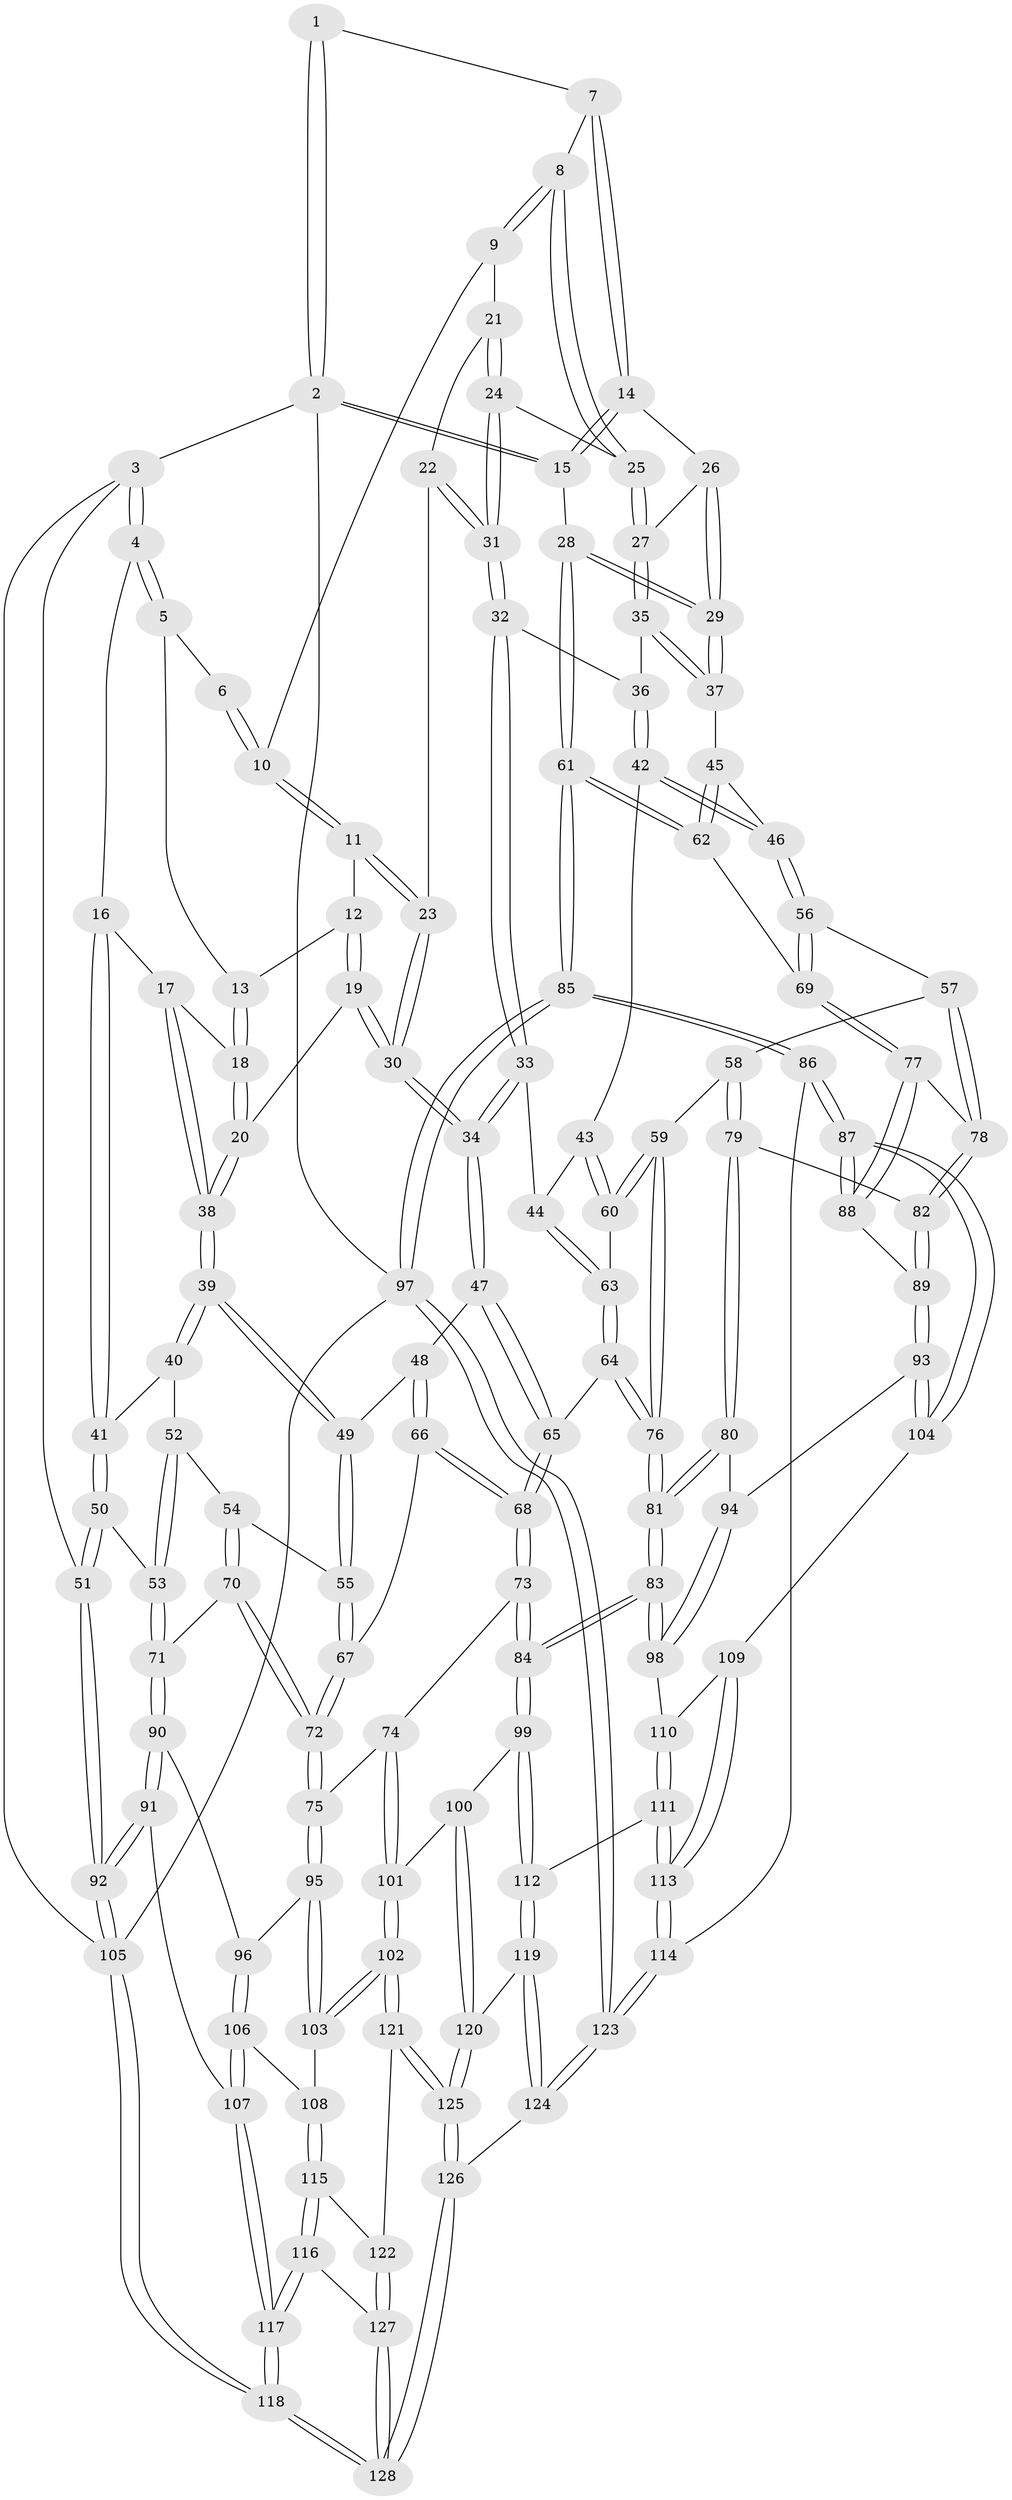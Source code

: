 // Generated by graph-tools (version 1.1) at 2025/17/03/09/25 04:17:13]
// undirected, 128 vertices, 317 edges
graph export_dot {
graph [start="1"]
  node [color=gray90,style=filled];
  1 [pos="+0.8276924298079514+0"];
  2 [pos="+1+0"];
  3 [pos="+0+0"];
  4 [pos="+0+0"];
  5 [pos="+0.5523733413142408+0"];
  6 [pos="+0.5826553390022579+0"];
  7 [pos="+0.8470871233639142+0"];
  8 [pos="+0.8290471153633139+0.0400419077830017"];
  9 [pos="+0.6817800030404264+0.06317090241467925"];
  10 [pos="+0.6636760759682738+0.04470846023445701"];
  11 [pos="+0.5996814392158607+0.12620673702926163"];
  12 [pos="+0.5267069744289602+0.014682372237995022"];
  13 [pos="+0.5185470171585946+0"];
  14 [pos="+0.9875974004104114+0.07635954700984263"];
  15 [pos="+1+0.07683807971827264"];
  16 [pos="+0+0"];
  17 [pos="+0.11881287475930707+0"];
  18 [pos="+0.3757417216271319+0.1105271778912314"];
  19 [pos="+0.4754141165575853+0.23243954813859502"];
  20 [pos="+0.42456743166640853+0.21909813113248128"];
  21 [pos="+0.6886268326530915+0.08151575555490653"];
  22 [pos="+0.6271186633510714+0.14281837166647657"];
  23 [pos="+0.5995950479610272+0.1311722474984277"];
  24 [pos="+0.7258681145447676+0.1493498992758868"];
  25 [pos="+0.8301305437594282+0.11135008326374055"];
  26 [pos="+0.9351935888824263+0.11851465870370603"];
  27 [pos="+0.8470278264683384+0.1310870967750318"];
  28 [pos="+1+0.35920610854379054"];
  29 [pos="+1+0.30743295570133733"];
  30 [pos="+0.4857937551873186+0.23903533039703306"];
  31 [pos="+0.6998041336299566+0.18991736059842673"];
  32 [pos="+0.6972828662643261+0.2165720708527292"];
  33 [pos="+0.5668415894483221+0.3176607080197856"];
  34 [pos="+0.5423626088930533+0.31364152020920716"];
  35 [pos="+0.8714760161719247+0.24458540217866742"];
  36 [pos="+0.7896328308837622+0.2780141979100266"];
  37 [pos="+0.9660197734690491+0.29535049930647284"];
  38 [pos="+0.30049695408385996+0.280490368335923"];
  39 [pos="+0.27908255023308576+0.3125065530580583"];
  40 [pos="+0.14761331965929947+0.29938613739218806"];
  41 [pos="+0.10881599944248588+0.2818315311155824"];
  42 [pos="+0.7641083175683737+0.3556200676615818"];
  43 [pos="+0.734385939063495+0.3612498624211667"];
  44 [pos="+0.5711544414284344+0.3213151246215483"];
  45 [pos="+0.8426480647049746+0.39980737468881505"];
  46 [pos="+0.8129364927791874+0.41623680765746596"];
  47 [pos="+0.5023348144909037+0.3783738607808893"];
  48 [pos="+0.3402928047771163+0.3903862413756587"];
  49 [pos="+0.2861628892188028+0.3572608799866351"];
  50 [pos="+0+0.48132246990895133"];
  51 [pos="+0+0.49526749928628744"];
  52 [pos="+0.15189770659824622+0.3936860288550594"];
  53 [pos="+0.023905814325227197+0.4960060095322095"];
  54 [pos="+0.21919599314602334+0.44994854003438495"];
  55 [pos="+0.24962547651838565+0.43574121202962934"];
  56 [pos="+0.8110779023969045+0.458655353701246"];
  57 [pos="+0.796610150065755+0.4829066275620009"];
  58 [pos="+0.7622891570543978+0.5006720973990586"];
  59 [pos="+0.6866827762679918+0.48777707096140266"];
  60 [pos="+0.6817789507048266+0.48091021115947385"];
  61 [pos="+1+0.41212145373877634"];
  62 [pos="+1+0.486159194855785"];
  63 [pos="+0.6394118525878002+0.4525489963275944"];
  64 [pos="+0.5386147702744761+0.5307004987259514"];
  65 [pos="+0.4725729127676247+0.49786696254062085"];
  66 [pos="+0.381381604446574+0.4677169245449206"];
  67 [pos="+0.2881183154187979+0.4887251229223083"];
  68 [pos="+0.44482177638270676+0.514249935403023"];
  69 [pos="+1+0.4956494358684628"];
  70 [pos="+0.16153413562599162+0.5064837514042366"];
  71 [pos="+0.09165044281133604+0.5313993324027495"];
  72 [pos="+0.3129172062414597+0.6086235333588257"];
  73 [pos="+0.40395990461491893+0.5816912497238358"];
  74 [pos="+0.38491932213573565+0.59746358758011"];
  75 [pos="+0.31764560917139195+0.6168910119823193"];
  76 [pos="+0.6178892506120526+0.6298535708365616"];
  77 [pos="+0.942684597835197+0.5602319660271111"];
  78 [pos="+0.8479967799497268+0.5458825147521559"];
  79 [pos="+0.7593916547092773+0.5723602589306533"];
  80 [pos="+0.7312930442587401+0.6080376258226777"];
  81 [pos="+0.6213583503849187+0.6489397658846352"];
  82 [pos="+0.8236830096171278+0.6065309171376843"];
  83 [pos="+0.6145075570753669+0.6783506205607895"];
  84 [pos="+0.6042029218191212+0.6926501850194607"];
  85 [pos="+1+0.8997302303370988"];
  86 [pos="+1+0.8018506703140742"];
  87 [pos="+0.9759901619445551+0.7589207804827003"];
  88 [pos="+0.9387885329061648+0.5707374850955371"];
  89 [pos="+0.8431955730238232+0.6652510495931396"];
  90 [pos="+0.12377601913973486+0.6173250821806637"];
  91 [pos="+0.09875565975187257+0.7372268492495182"];
  92 [pos="+0+0.6714339351770118"];
  93 [pos="+0.8421873673187009+0.6699820026254932"];
  94 [pos="+0.790542477552738+0.6583876186331352"];
  95 [pos="+0.3150126760308005+0.6209804709008013"];
  96 [pos="+0.29920341093998215+0.636373158392482"];
  97 [pos="+1+1"];
  98 [pos="+0.7010434379406001+0.6981591695517259"];
  99 [pos="+0.5810028695503848+0.75213628535588"];
  100 [pos="+0.5564873672835071+0.7713621213555837"];
  101 [pos="+0.5043653264881581+0.7911888151677109"];
  102 [pos="+0.4599683962718673+0.8273054106822693"];
  103 [pos="+0.4362066331045547+0.8085950092522309"];
  104 [pos="+0.8494919362783372+0.6943687428158744"];
  105 [pos="+0+1"];
  106 [pos="+0.26584223424216885+0.7272739716244118"];
  107 [pos="+0.11412316162624599+0.7599725847961096"];
  108 [pos="+0.26899144568953354+0.7329561495989028"];
  109 [pos="+0.8445619857902361+0.699321846136057"];
  110 [pos="+0.752033650446758+0.7297657684666417"];
  111 [pos="+0.7584875394459625+0.8344907881335096"];
  112 [pos="+0.7108805772744773+0.8343901148434041"];
  113 [pos="+0.7859716084513528+0.8447887033449629"];
  114 [pos="+0.812786679844151+0.8708261158483283"];
  115 [pos="+0.27844603387735933+0.8578348520226312"];
  116 [pos="+0.18183835252436023+0.9040310416845364"];
  117 [pos="+0.11138555678377607+0.9141028681922756"];
  118 [pos="+0+1"];
  119 [pos="+0.6779077895497958+0.9120544092131626"];
  120 [pos="+0.6122536948878091+0.9068524326723137"];
  121 [pos="+0.4441478143866367+0.8613629658233467"];
  122 [pos="+0.35406244904854467+0.881054636973105"];
  123 [pos="+0.7950442086366623+1"];
  124 [pos="+0.7819615632346107+1"];
  125 [pos="+0.5214970650924667+1"];
  126 [pos="+0.526887531324674+1"];
  127 [pos="+0.30737124654949255+0.9875669674858709"];
  128 [pos="+0.3518053602062589+1"];
  1 -- 2;
  1 -- 2;
  1 -- 7;
  2 -- 3;
  2 -- 15;
  2 -- 15;
  2 -- 97;
  3 -- 4;
  3 -- 4;
  3 -- 51;
  3 -- 105;
  4 -- 5;
  4 -- 5;
  4 -- 16;
  5 -- 6;
  5 -- 13;
  6 -- 10;
  6 -- 10;
  7 -- 8;
  7 -- 14;
  7 -- 14;
  8 -- 9;
  8 -- 9;
  8 -- 25;
  8 -- 25;
  9 -- 10;
  9 -- 21;
  10 -- 11;
  10 -- 11;
  11 -- 12;
  11 -- 23;
  11 -- 23;
  12 -- 13;
  12 -- 19;
  12 -- 19;
  13 -- 18;
  13 -- 18;
  14 -- 15;
  14 -- 15;
  14 -- 26;
  15 -- 28;
  16 -- 17;
  16 -- 41;
  16 -- 41;
  17 -- 18;
  17 -- 38;
  17 -- 38;
  18 -- 20;
  18 -- 20;
  19 -- 20;
  19 -- 30;
  19 -- 30;
  20 -- 38;
  20 -- 38;
  21 -- 22;
  21 -- 24;
  21 -- 24;
  22 -- 23;
  22 -- 31;
  22 -- 31;
  23 -- 30;
  23 -- 30;
  24 -- 25;
  24 -- 31;
  24 -- 31;
  25 -- 27;
  25 -- 27;
  26 -- 27;
  26 -- 29;
  26 -- 29;
  27 -- 35;
  27 -- 35;
  28 -- 29;
  28 -- 29;
  28 -- 61;
  28 -- 61;
  29 -- 37;
  29 -- 37;
  30 -- 34;
  30 -- 34;
  31 -- 32;
  31 -- 32;
  32 -- 33;
  32 -- 33;
  32 -- 36;
  33 -- 34;
  33 -- 34;
  33 -- 44;
  34 -- 47;
  34 -- 47;
  35 -- 36;
  35 -- 37;
  35 -- 37;
  36 -- 42;
  36 -- 42;
  37 -- 45;
  38 -- 39;
  38 -- 39;
  39 -- 40;
  39 -- 40;
  39 -- 49;
  39 -- 49;
  40 -- 41;
  40 -- 52;
  41 -- 50;
  41 -- 50;
  42 -- 43;
  42 -- 46;
  42 -- 46;
  43 -- 44;
  43 -- 60;
  43 -- 60;
  44 -- 63;
  44 -- 63;
  45 -- 46;
  45 -- 62;
  45 -- 62;
  46 -- 56;
  46 -- 56;
  47 -- 48;
  47 -- 65;
  47 -- 65;
  48 -- 49;
  48 -- 66;
  48 -- 66;
  49 -- 55;
  49 -- 55;
  50 -- 51;
  50 -- 51;
  50 -- 53;
  51 -- 92;
  51 -- 92;
  52 -- 53;
  52 -- 53;
  52 -- 54;
  53 -- 71;
  53 -- 71;
  54 -- 55;
  54 -- 70;
  54 -- 70;
  55 -- 67;
  55 -- 67;
  56 -- 57;
  56 -- 69;
  56 -- 69;
  57 -- 58;
  57 -- 78;
  57 -- 78;
  58 -- 59;
  58 -- 79;
  58 -- 79;
  59 -- 60;
  59 -- 60;
  59 -- 76;
  59 -- 76;
  60 -- 63;
  61 -- 62;
  61 -- 62;
  61 -- 85;
  61 -- 85;
  62 -- 69;
  63 -- 64;
  63 -- 64;
  64 -- 65;
  64 -- 76;
  64 -- 76;
  65 -- 68;
  65 -- 68;
  66 -- 67;
  66 -- 68;
  66 -- 68;
  67 -- 72;
  67 -- 72;
  68 -- 73;
  68 -- 73;
  69 -- 77;
  69 -- 77;
  70 -- 71;
  70 -- 72;
  70 -- 72;
  71 -- 90;
  71 -- 90;
  72 -- 75;
  72 -- 75;
  73 -- 74;
  73 -- 84;
  73 -- 84;
  74 -- 75;
  74 -- 101;
  74 -- 101;
  75 -- 95;
  75 -- 95;
  76 -- 81;
  76 -- 81;
  77 -- 78;
  77 -- 88;
  77 -- 88;
  78 -- 82;
  78 -- 82;
  79 -- 80;
  79 -- 80;
  79 -- 82;
  80 -- 81;
  80 -- 81;
  80 -- 94;
  81 -- 83;
  81 -- 83;
  82 -- 89;
  82 -- 89;
  83 -- 84;
  83 -- 84;
  83 -- 98;
  83 -- 98;
  84 -- 99;
  84 -- 99;
  85 -- 86;
  85 -- 86;
  85 -- 97;
  85 -- 97;
  86 -- 87;
  86 -- 87;
  86 -- 114;
  87 -- 88;
  87 -- 88;
  87 -- 104;
  87 -- 104;
  88 -- 89;
  89 -- 93;
  89 -- 93;
  90 -- 91;
  90 -- 91;
  90 -- 96;
  91 -- 92;
  91 -- 92;
  91 -- 107;
  92 -- 105;
  92 -- 105;
  93 -- 94;
  93 -- 104;
  93 -- 104;
  94 -- 98;
  94 -- 98;
  95 -- 96;
  95 -- 103;
  95 -- 103;
  96 -- 106;
  96 -- 106;
  97 -- 123;
  97 -- 123;
  97 -- 105;
  98 -- 110;
  99 -- 100;
  99 -- 112;
  99 -- 112;
  100 -- 101;
  100 -- 120;
  100 -- 120;
  101 -- 102;
  101 -- 102;
  102 -- 103;
  102 -- 103;
  102 -- 121;
  102 -- 121;
  103 -- 108;
  104 -- 109;
  105 -- 118;
  105 -- 118;
  106 -- 107;
  106 -- 107;
  106 -- 108;
  107 -- 117;
  107 -- 117;
  108 -- 115;
  108 -- 115;
  109 -- 110;
  109 -- 113;
  109 -- 113;
  110 -- 111;
  110 -- 111;
  111 -- 112;
  111 -- 113;
  111 -- 113;
  112 -- 119;
  112 -- 119;
  113 -- 114;
  113 -- 114;
  114 -- 123;
  114 -- 123;
  115 -- 116;
  115 -- 116;
  115 -- 122;
  116 -- 117;
  116 -- 117;
  116 -- 127;
  117 -- 118;
  117 -- 118;
  118 -- 128;
  118 -- 128;
  119 -- 120;
  119 -- 124;
  119 -- 124;
  120 -- 125;
  120 -- 125;
  121 -- 122;
  121 -- 125;
  121 -- 125;
  122 -- 127;
  122 -- 127;
  123 -- 124;
  123 -- 124;
  124 -- 126;
  125 -- 126;
  125 -- 126;
  126 -- 128;
  126 -- 128;
  127 -- 128;
  127 -- 128;
}
